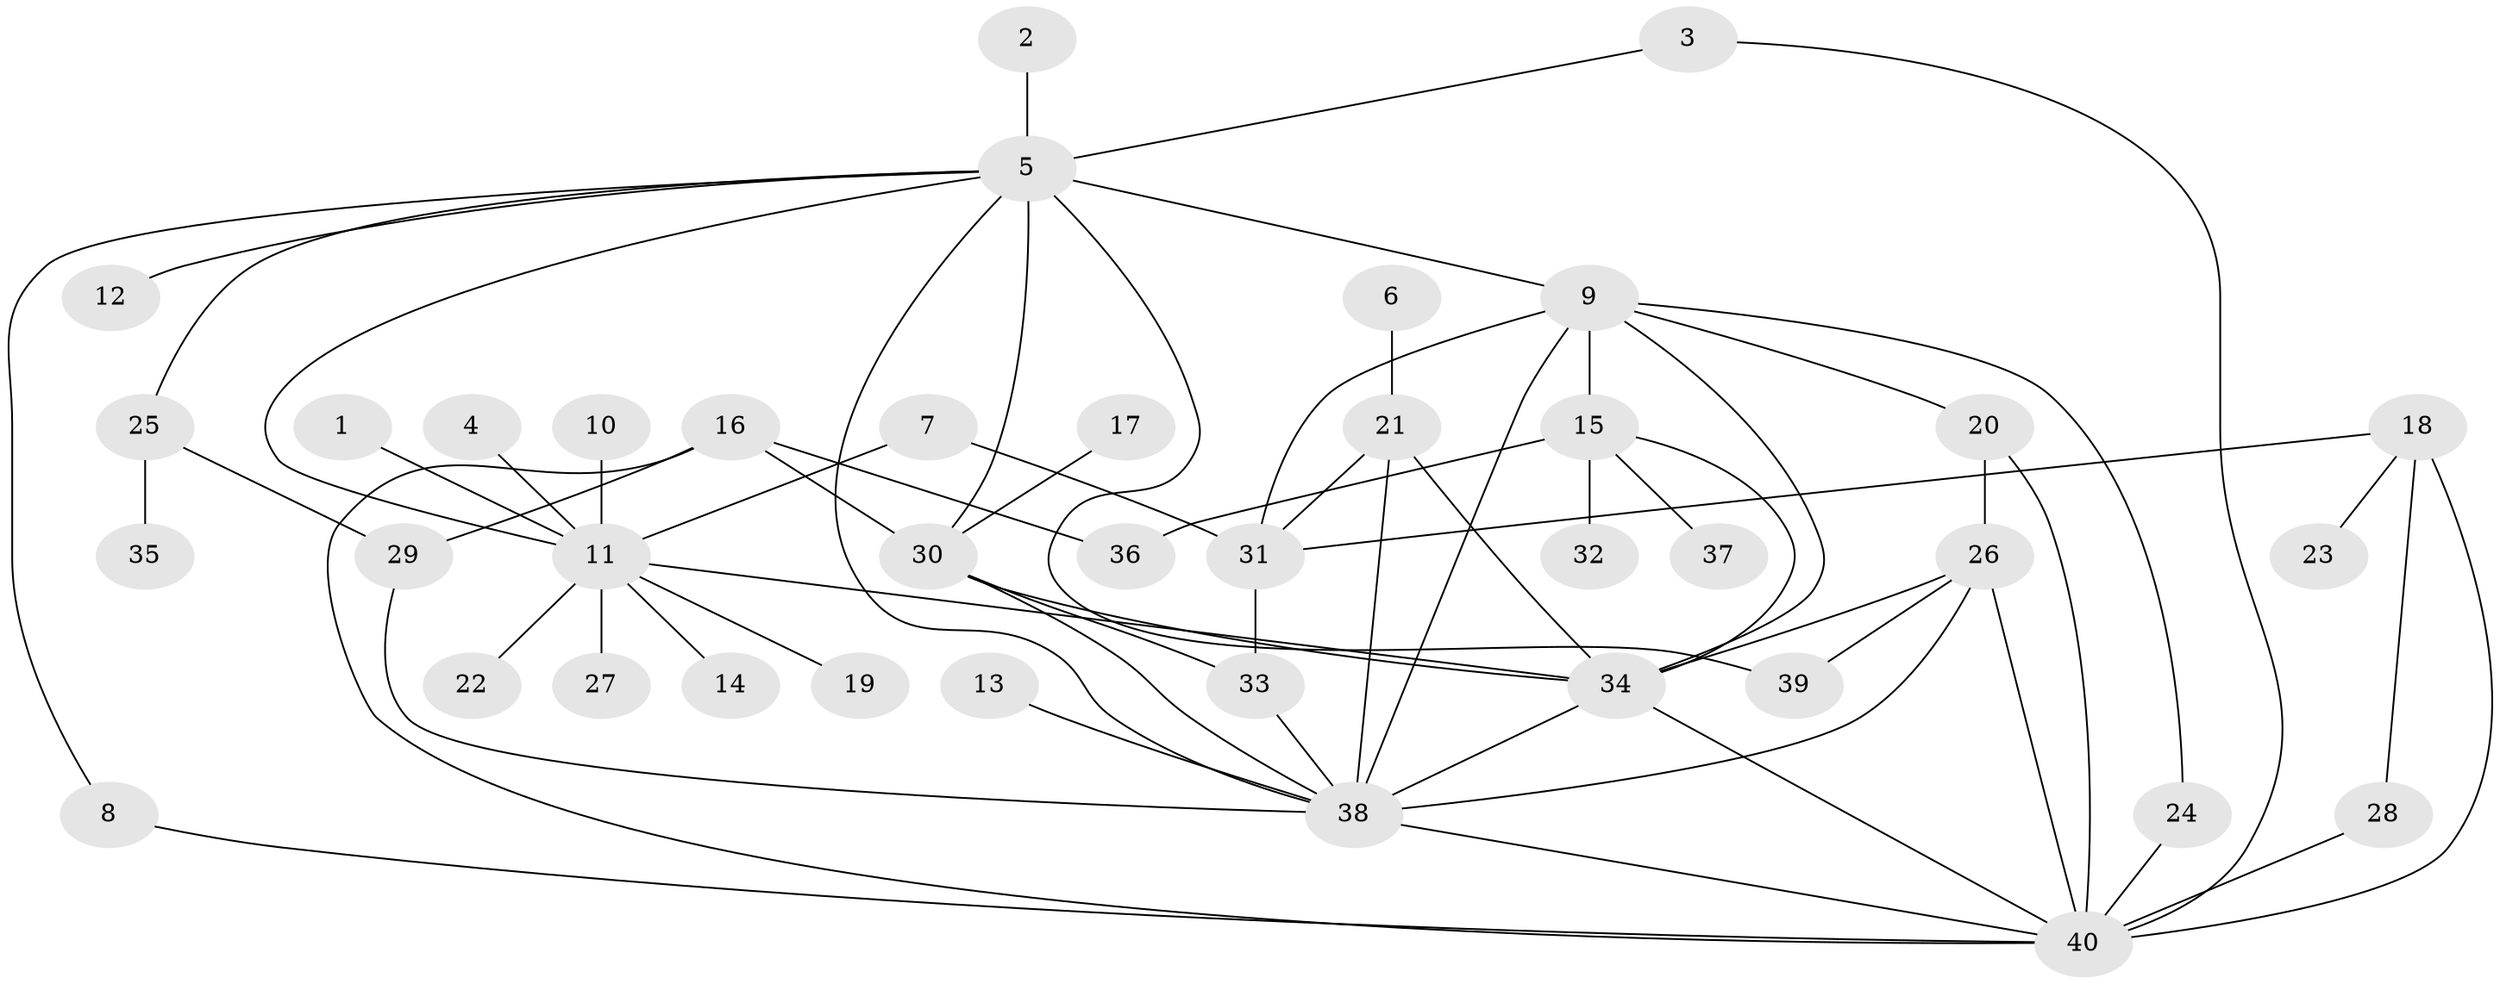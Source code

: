 // original degree distribution, {9: 0.0379746835443038, 13: 0.0379746835443038, 1: 0.45569620253164556, 14: 0.012658227848101266, 2: 0.20253164556962025, 4: 0.10126582278481013, 3: 0.08860759493670886, 12: 0.012658227848101266, 6: 0.012658227848101266, 5: 0.02531645569620253, 7: 0.012658227848101266}
// Generated by graph-tools (version 1.1) at 2025/36/03/04/25 23:36:53]
// undirected, 40 vertices, 65 edges
graph export_dot {
  node [color=gray90,style=filled];
  1;
  2;
  3;
  4;
  5;
  6;
  7;
  8;
  9;
  10;
  11;
  12;
  13;
  14;
  15;
  16;
  17;
  18;
  19;
  20;
  21;
  22;
  23;
  24;
  25;
  26;
  27;
  28;
  29;
  30;
  31;
  32;
  33;
  34;
  35;
  36;
  37;
  38;
  39;
  40;
  1 -- 11 [weight=1.0];
  2 -- 5 [weight=1.0];
  3 -- 5 [weight=1.0];
  3 -- 40 [weight=1.0];
  4 -- 11 [weight=1.0];
  5 -- 8 [weight=1.0];
  5 -- 9 [weight=2.0];
  5 -- 11 [weight=1.0];
  5 -- 12 [weight=1.0];
  5 -- 25 [weight=1.0];
  5 -- 30 [weight=2.0];
  5 -- 38 [weight=1.0];
  5 -- 39 [weight=1.0];
  6 -- 21 [weight=1.0];
  7 -- 11 [weight=1.0];
  7 -- 31 [weight=1.0];
  8 -- 40 [weight=1.0];
  9 -- 15 [weight=1.0];
  9 -- 20 [weight=2.0];
  9 -- 24 [weight=1.0];
  9 -- 31 [weight=1.0];
  9 -- 34 [weight=1.0];
  9 -- 38 [weight=1.0];
  10 -- 11 [weight=1.0];
  11 -- 14 [weight=1.0];
  11 -- 19 [weight=1.0];
  11 -- 22 [weight=1.0];
  11 -- 27 [weight=1.0];
  11 -- 34 [weight=1.0];
  13 -- 38 [weight=1.0];
  15 -- 32 [weight=1.0];
  15 -- 34 [weight=1.0];
  15 -- 36 [weight=2.0];
  15 -- 37 [weight=1.0];
  16 -- 29 [weight=1.0];
  16 -- 30 [weight=1.0];
  16 -- 36 [weight=1.0];
  16 -- 40 [weight=1.0];
  17 -- 30 [weight=1.0];
  18 -- 23 [weight=1.0];
  18 -- 28 [weight=1.0];
  18 -- 31 [weight=1.0];
  18 -- 40 [weight=2.0];
  20 -- 26 [weight=1.0];
  20 -- 40 [weight=2.0];
  21 -- 31 [weight=1.0];
  21 -- 34 [weight=1.0];
  21 -- 38 [weight=1.0];
  24 -- 40 [weight=1.0];
  25 -- 29 [weight=1.0];
  25 -- 35 [weight=1.0];
  26 -- 34 [weight=1.0];
  26 -- 38 [weight=2.0];
  26 -- 39 [weight=1.0];
  26 -- 40 [weight=1.0];
  28 -- 40 [weight=1.0];
  29 -- 38 [weight=1.0];
  30 -- 33 [weight=1.0];
  30 -- 34 [weight=1.0];
  30 -- 38 [weight=1.0];
  31 -- 33 [weight=1.0];
  33 -- 38 [weight=1.0];
  34 -- 38 [weight=1.0];
  34 -- 40 [weight=1.0];
  38 -- 40 [weight=1.0];
}
